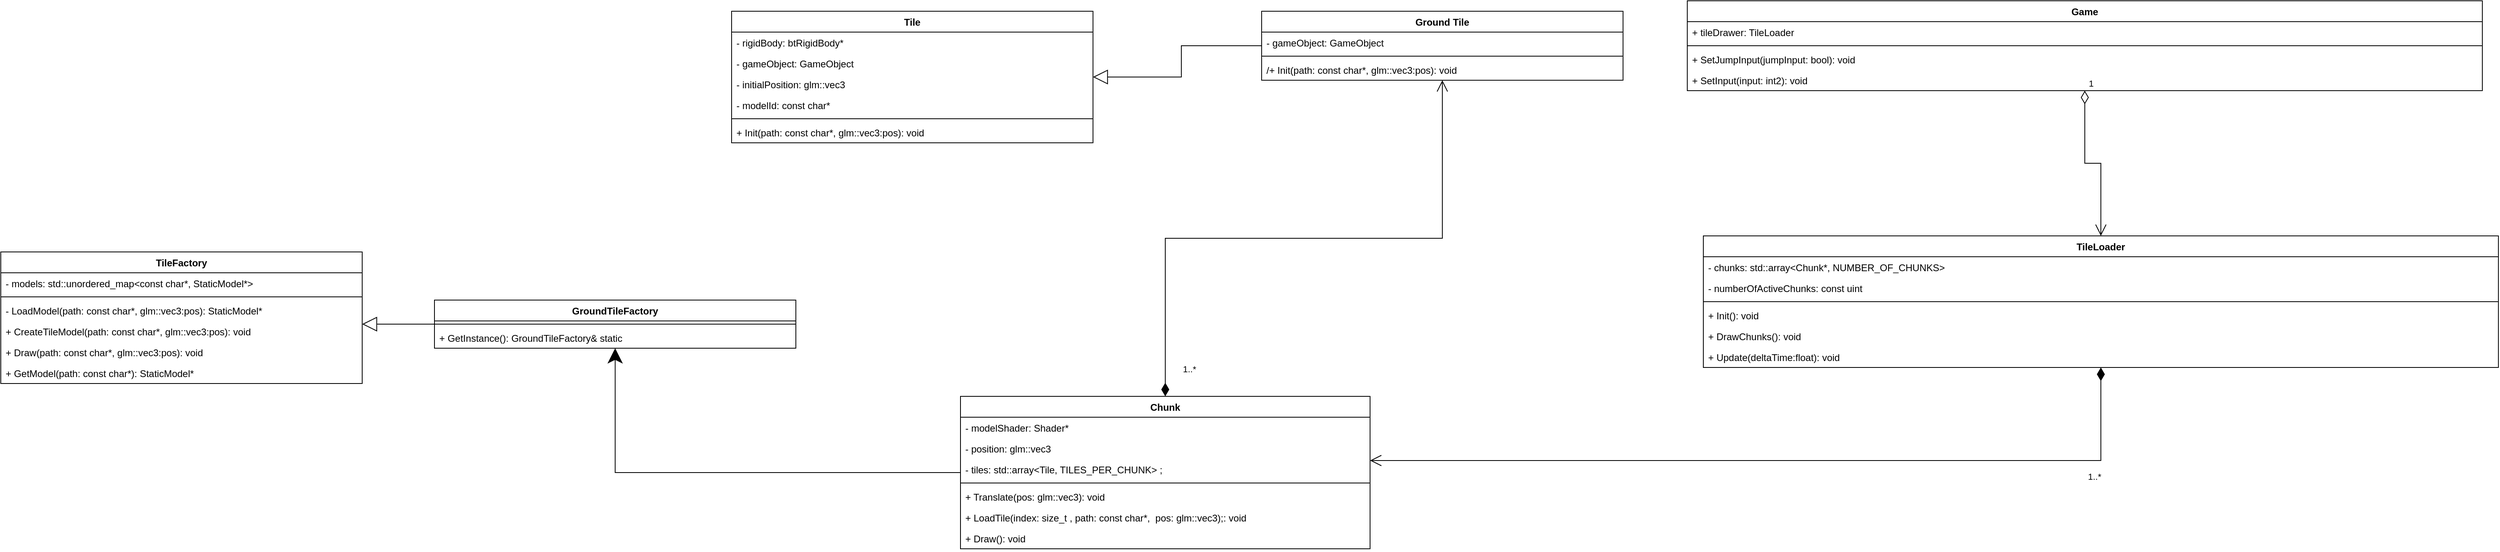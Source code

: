 <mxfile version="22.1.9" type="github">
  <diagram name="Page-1" id="c4acf3e9-155e-7222-9cf6-157b1a14988f">
    <mxGraphModel dx="3136" dy="1995" grid="1" gridSize="10" guides="1" tooltips="1" connect="1" arrows="1" fold="1" page="1" pageScale="1" pageWidth="850" pageHeight="1100" background="none" math="0" shadow="0">
      <root>
        <mxCell id="0" />
        <mxCell id="1" parent="0" />
        <mxCell id="GiUvbHlnb9BjUoea5KkQ-26" value="&lt;div&gt;TileLoader&lt;/div&gt;&lt;div&gt;&lt;br&gt;&lt;/div&gt;" style="swimlane;fontStyle=1;align=center;verticalAlign=top;childLayout=stackLayout;horizontal=1;startSize=26;horizontalStack=0;resizeParent=1;resizeParentMax=0;resizeLast=0;collapsible=1;marginBottom=0;whiteSpace=wrap;html=1;" parent="1" vertex="1">
          <mxGeometry x="500.003" y="-560.0" width="990" height="164" as="geometry" />
        </mxCell>
        <mxCell id="GiUvbHlnb9BjUoea5KkQ-28" value="- chunks: std::array&amp;lt;Chunk*, NUMBER_OF_CHUNKS&amp;gt;" style="text;strokeColor=none;fillColor=none;align=left;verticalAlign=top;spacingLeft=4;spacingRight=4;overflow=hidden;rotatable=0;points=[[0,0.5],[1,0.5]];portConstraint=eastwest;whiteSpace=wrap;html=1;" parent="GiUvbHlnb9BjUoea5KkQ-26" vertex="1">
          <mxGeometry y="26" width="990" height="26" as="geometry" />
        </mxCell>
        <mxCell id="GiUvbHlnb9BjUoea5KkQ-31" value="- numberOfActiveChunks: const uint" style="text;strokeColor=none;fillColor=none;align=left;verticalAlign=top;spacingLeft=4;spacingRight=4;overflow=hidden;rotatable=0;points=[[0,0.5],[1,0.5]];portConstraint=eastwest;whiteSpace=wrap;html=1;" parent="GiUvbHlnb9BjUoea5KkQ-26" vertex="1">
          <mxGeometry y="52" width="990" height="26" as="geometry" />
        </mxCell>
        <mxCell id="GiUvbHlnb9BjUoea5KkQ-40" value="" style="line;strokeWidth=1;fillColor=none;align=left;verticalAlign=middle;spacingTop=-1;spacingLeft=3;spacingRight=3;rotatable=0;labelPosition=right;points=[];portConstraint=eastwest;strokeColor=inherit;" parent="GiUvbHlnb9BjUoea5KkQ-26" vertex="1">
          <mxGeometry y="78" width="990" height="8" as="geometry" />
        </mxCell>
        <mxCell id="GiUvbHlnb9BjUoea5KkQ-41" value="+ Init(): void" style="text;strokeColor=none;fillColor=none;align=left;verticalAlign=top;spacingLeft=4;spacingRight=4;overflow=hidden;rotatable=0;points=[[0,0.5],[1,0.5]];portConstraint=eastwest;whiteSpace=wrap;html=1;" parent="GiUvbHlnb9BjUoea5KkQ-26" vertex="1">
          <mxGeometry y="86" width="990" height="26" as="geometry" />
        </mxCell>
        <mxCell id="GiUvbHlnb9BjUoea5KkQ-127" value="+ DrawChunks(): void" style="text;strokeColor=none;fillColor=none;align=left;verticalAlign=top;spacingLeft=4;spacingRight=4;overflow=hidden;rotatable=0;points=[[0,0.5],[1,0.5]];portConstraint=eastwest;whiteSpace=wrap;html=1;" parent="GiUvbHlnb9BjUoea5KkQ-26" vertex="1">
          <mxGeometry y="112" width="990" height="26" as="geometry" />
        </mxCell>
        <mxCell id="GiUvbHlnb9BjUoea5KkQ-44" value="+ Update(deltaTime:float): void" style="text;strokeColor=none;fillColor=none;align=left;verticalAlign=top;spacingLeft=4;spacingRight=4;overflow=hidden;rotatable=0;points=[[0,0.5],[1,0.5]];portConstraint=eastwest;whiteSpace=wrap;html=1;" parent="GiUvbHlnb9BjUoea5KkQ-26" vertex="1">
          <mxGeometry y="138" width="990" height="26" as="geometry" />
        </mxCell>
        <mxCell id="GiUvbHlnb9BjUoea5KkQ-51" value="Game" style="swimlane;fontStyle=1;align=center;verticalAlign=top;childLayout=stackLayout;horizontal=1;startSize=26;horizontalStack=0;resizeParent=1;resizeParentMax=0;resizeLast=0;collapsible=1;marginBottom=0;whiteSpace=wrap;html=1;" parent="1" vertex="1">
          <mxGeometry x="480.003" y="-853.0" width="990" height="112" as="geometry" />
        </mxCell>
        <mxCell id="GiUvbHlnb9BjUoea5KkQ-52" value="+ tileDrawer: TileLoader" style="text;strokeColor=none;fillColor=none;align=left;verticalAlign=top;spacingLeft=4;spacingRight=4;overflow=hidden;rotatable=0;points=[[0,0.5],[1,0.5]];portConstraint=eastwest;whiteSpace=wrap;html=1;" parent="GiUvbHlnb9BjUoea5KkQ-51" vertex="1">
          <mxGeometry y="26" width="990" height="26" as="geometry" />
        </mxCell>
        <mxCell id="GiUvbHlnb9BjUoea5KkQ-65" value="" style="line;strokeWidth=1;fillColor=none;align=left;verticalAlign=middle;spacingTop=-1;spacingLeft=3;spacingRight=3;rotatable=0;labelPosition=right;points=[];portConstraint=eastwest;strokeColor=inherit;" parent="GiUvbHlnb9BjUoea5KkQ-51" vertex="1">
          <mxGeometry y="52" width="990" height="8" as="geometry" />
        </mxCell>
        <mxCell id="GiUvbHlnb9BjUoea5KkQ-67" value="+ SetJumpInput(jumpInput: bool): void" style="text;strokeColor=none;fillColor=none;align=left;verticalAlign=top;spacingLeft=4;spacingRight=4;overflow=hidden;rotatable=0;points=[[0,0.5],[1,0.5]];portConstraint=eastwest;whiteSpace=wrap;html=1;" parent="GiUvbHlnb9BjUoea5KkQ-51" vertex="1">
          <mxGeometry y="60" width="990" height="26" as="geometry" />
        </mxCell>
        <mxCell id="GiUvbHlnb9BjUoea5KkQ-68" value="+ SetInput(input: int2): void" style="text;strokeColor=none;fillColor=none;align=left;verticalAlign=top;spacingLeft=4;spacingRight=4;overflow=hidden;rotatable=0;points=[[0,0.5],[1,0.5]];portConstraint=eastwest;whiteSpace=wrap;html=1;" parent="GiUvbHlnb9BjUoea5KkQ-51" vertex="1">
          <mxGeometry y="86" width="990" height="26" as="geometry" />
        </mxCell>
        <mxCell id="GiUvbHlnb9BjUoea5KkQ-76" value="1" style="endArrow=open;html=1;endSize=12;startArrow=diamondThin;startSize=14;startFill=0;edgeStyle=orthogonalEdgeStyle;align=left;verticalAlign=bottom;rounded=0;" parent="1" source="GiUvbHlnb9BjUoea5KkQ-51" target="GiUvbHlnb9BjUoea5KkQ-26" edge="1">
          <mxGeometry x="-1" y="3" relative="1" as="geometry">
            <mxPoint x="1020" y="-460" as="sourcePoint" />
            <mxPoint x="1180" y="-460" as="targetPoint" />
          </mxGeometry>
        </mxCell>
        <mxCell id="RWAmsVfRH6jWhoHNJt9g-38" style="edgeStyle=orthogonalEdgeStyle;shape=connector;rounded=0;orthogonalLoop=1;jettySize=auto;html=1;labelBackgroundColor=default;strokeColor=default;align=center;verticalAlign=middle;fontFamily=Helvetica;fontSize=11;fontColor=default;endArrow=classic;endFill=1;endSize=16;" edge="1" parent="1" source="GiUvbHlnb9BjUoea5KkQ-79" target="RWAmsVfRH6jWhoHNJt9g-11">
          <mxGeometry relative="1" as="geometry" />
        </mxCell>
        <mxCell id="GiUvbHlnb9BjUoea5KkQ-79" value="Chunk" style="swimlane;fontStyle=1;align=center;verticalAlign=top;childLayout=stackLayout;horizontal=1;startSize=26;horizontalStack=0;resizeParent=1;resizeParentMax=0;resizeLast=0;collapsible=1;marginBottom=0;whiteSpace=wrap;html=1;" parent="1" vertex="1">
          <mxGeometry x="-425" y="-360" width="510" height="190" as="geometry" />
        </mxCell>
        <mxCell id="GiUvbHlnb9BjUoea5KkQ-80" value="- modelShader: Shader*" style="text;strokeColor=none;fillColor=none;align=left;verticalAlign=top;spacingLeft=4;spacingRight=4;overflow=hidden;rotatable=0;points=[[0,0.5],[1,0.5]];portConstraint=eastwest;whiteSpace=wrap;html=1;" parent="GiUvbHlnb9BjUoea5KkQ-79" vertex="1">
          <mxGeometry y="26" width="510" height="26" as="geometry" />
        </mxCell>
        <mxCell id="GiUvbHlnb9BjUoea5KkQ-89" value="- position: glm::vec3" style="text;strokeColor=none;fillColor=none;align=left;verticalAlign=top;spacingLeft=4;spacingRight=4;overflow=hidden;rotatable=0;points=[[0,0.5],[1,0.5]];portConstraint=eastwest;whiteSpace=wrap;html=1;" parent="GiUvbHlnb9BjUoea5KkQ-79" vertex="1">
          <mxGeometry y="52" width="510" height="26" as="geometry" />
        </mxCell>
        <mxCell id="GiUvbHlnb9BjUoea5KkQ-90" value="- tiles: std::array&amp;lt;Tile, TILES_PER_CHUNK&amp;gt; ;" style="text;strokeColor=none;fillColor=none;align=left;verticalAlign=top;spacingLeft=4;spacingRight=4;overflow=hidden;rotatable=0;points=[[0,0.5],[1,0.5]];portConstraint=eastwest;whiteSpace=wrap;html=1;" parent="GiUvbHlnb9BjUoea5KkQ-79" vertex="1">
          <mxGeometry y="78" width="510" height="26" as="geometry" />
        </mxCell>
        <mxCell id="GiUvbHlnb9BjUoea5KkQ-92" value="" style="line;strokeWidth=1;fillColor=none;align=left;verticalAlign=middle;spacingTop=-1;spacingLeft=3;spacingRight=3;rotatable=0;labelPosition=right;points=[];portConstraint=eastwest;strokeColor=inherit;" parent="GiUvbHlnb9BjUoea5KkQ-79" vertex="1">
          <mxGeometry y="104" width="510" height="8" as="geometry" />
        </mxCell>
        <mxCell id="GiUvbHlnb9BjUoea5KkQ-95" value="+ Translate(pos: glm::vec3): void" style="text;strokeColor=none;fillColor=none;align=left;verticalAlign=top;spacingLeft=4;spacingRight=4;overflow=hidden;rotatable=0;points=[[0,0.5],[1,0.5]];portConstraint=eastwest;whiteSpace=wrap;html=1;" parent="GiUvbHlnb9BjUoea5KkQ-79" vertex="1">
          <mxGeometry y="112" width="510" height="26" as="geometry" />
        </mxCell>
        <mxCell id="GiUvbHlnb9BjUoea5KkQ-96" value="+ LoadTile(index: size_t , path: const char*,&amp;nbsp; pos: glm::vec3);: void" style="text;strokeColor=none;fillColor=none;align=left;verticalAlign=top;spacingLeft=4;spacingRight=4;overflow=hidden;rotatable=0;points=[[0,0.5],[1,0.5]];portConstraint=eastwest;whiteSpace=wrap;html=1;" parent="GiUvbHlnb9BjUoea5KkQ-79" vertex="1">
          <mxGeometry y="138" width="510" height="26" as="geometry" />
        </mxCell>
        <mxCell id="GiUvbHlnb9BjUoea5KkQ-97" value="+ Draw(): void" style="text;strokeColor=none;fillColor=none;align=left;verticalAlign=top;spacingLeft=4;spacingRight=4;overflow=hidden;rotatable=0;points=[[0,0.5],[1,0.5]];portConstraint=eastwest;whiteSpace=wrap;html=1;" parent="GiUvbHlnb9BjUoea5KkQ-79" vertex="1">
          <mxGeometry y="164" width="510" height="26" as="geometry" />
        </mxCell>
        <mxCell id="RWAmsVfRH6jWhoHNJt9g-40" style="edgeStyle=orthogonalEdgeStyle;shape=connector;rounded=0;orthogonalLoop=1;jettySize=auto;html=1;labelBackgroundColor=default;strokeColor=default;align=center;verticalAlign=middle;fontFamily=Helvetica;fontSize=11;fontColor=default;endArrow=block;endFill=0;endSize=16;" edge="1" parent="1" source="GiUvbHlnb9BjUoea5KkQ-102" target="RWAmsVfRH6jWhoHNJt9g-1">
          <mxGeometry relative="1" as="geometry" />
        </mxCell>
        <mxCell id="GiUvbHlnb9BjUoea5KkQ-102" value="Ground Tile" style="swimlane;fontStyle=1;align=center;verticalAlign=top;childLayout=stackLayout;horizontal=1;startSize=26;horizontalStack=0;resizeParent=1;resizeParentMax=0;resizeLast=0;collapsible=1;marginBottom=0;whiteSpace=wrap;html=1;" parent="1" vertex="1">
          <mxGeometry x="-50" y="-840" width="450" height="86" as="geometry" />
        </mxCell>
        <mxCell id="GiUvbHlnb9BjUoea5KkQ-105" value="- gameObject: GameObject" style="text;strokeColor=none;fillColor=none;align=left;verticalAlign=top;spacingLeft=4;spacingRight=4;overflow=hidden;rotatable=0;points=[[0,0.5],[1,0.5]];portConstraint=eastwest;whiteSpace=wrap;html=1;" parent="GiUvbHlnb9BjUoea5KkQ-102" vertex="1">
          <mxGeometry y="26" width="450" height="26" as="geometry" />
        </mxCell>
        <mxCell id="GiUvbHlnb9BjUoea5KkQ-115" value="" style="line;strokeWidth=1;fillColor=none;align=left;verticalAlign=middle;spacingTop=-1;spacingLeft=3;spacingRight=3;rotatable=0;labelPosition=right;points=[];portConstraint=eastwest;strokeColor=inherit;" parent="GiUvbHlnb9BjUoea5KkQ-102" vertex="1">
          <mxGeometry y="52" width="450" height="8" as="geometry" />
        </mxCell>
        <mxCell id="GiUvbHlnb9BjUoea5KkQ-116" value="/+ Init(path: const char*, glm::vec3:pos): void" style="text;strokeColor=none;fillColor=none;align=left;verticalAlign=top;spacingLeft=4;spacingRight=4;overflow=hidden;rotatable=0;points=[[0,0.5],[1,0.5]];portConstraint=eastwest;whiteSpace=wrap;html=1;" parent="GiUvbHlnb9BjUoea5KkQ-102" vertex="1">
          <mxGeometry y="60" width="450" height="26" as="geometry" />
        </mxCell>
        <mxCell id="GiUvbHlnb9BjUoea5KkQ-125" value="1..*" style="endArrow=open;html=1;endSize=12;startArrow=diamondThin;startSize=14;startFill=1;edgeStyle=orthogonalEdgeStyle;align=left;verticalAlign=bottom;rounded=0;" parent="1" source="GiUvbHlnb9BjUoea5KkQ-79" target="GiUvbHlnb9BjUoea5KkQ-102" edge="1">
          <mxGeometry x="-0.932" y="-20" relative="1" as="geometry">
            <mxPoint x="-100" y="-340" as="sourcePoint" />
            <mxPoint x="60" y="-340" as="targetPoint" />
            <mxPoint as="offset" />
          </mxGeometry>
        </mxCell>
        <mxCell id="GiUvbHlnb9BjUoea5KkQ-126" value="1..*" style="endArrow=open;html=1;endSize=12;startArrow=diamondThin;startSize=14;startFill=1;edgeStyle=orthogonalEdgeStyle;align=left;verticalAlign=bottom;rounded=0;" parent="1" source="GiUvbHlnb9BjUoea5KkQ-26" target="GiUvbHlnb9BjUoea5KkQ-79" edge="1">
          <mxGeometry x="-0.739" y="29" relative="1" as="geometry">
            <mxPoint x="180" y="-380" as="sourcePoint" />
            <mxPoint x="340" y="-380" as="targetPoint" />
            <Array as="points">
              <mxPoint x="995" y="-280" />
            </Array>
            <mxPoint as="offset" />
          </mxGeometry>
        </mxCell>
        <mxCell id="RWAmsVfRH6jWhoHNJt9g-1" value="Tile" style="swimlane;fontStyle=1;align=center;verticalAlign=top;childLayout=stackLayout;horizontal=1;startSize=26;horizontalStack=0;resizeParent=1;resizeParentMax=0;resizeLast=0;collapsible=1;marginBottom=0;whiteSpace=wrap;html=1;" vertex="1" parent="1">
          <mxGeometry x="-710" y="-840" width="450" height="164" as="geometry" />
        </mxCell>
        <mxCell id="RWAmsVfRH6jWhoHNJt9g-2" value="- rigidBody: btRigidBody*" style="text;strokeColor=none;fillColor=none;align=left;verticalAlign=top;spacingLeft=4;spacingRight=4;overflow=hidden;rotatable=0;points=[[0,0.5],[1,0.5]];portConstraint=eastwest;whiteSpace=wrap;html=1;" vertex="1" parent="RWAmsVfRH6jWhoHNJt9g-1">
          <mxGeometry y="26" width="450" height="26" as="geometry" />
        </mxCell>
        <mxCell id="RWAmsVfRH6jWhoHNJt9g-4" value="- gameObject: GameObject" style="text;strokeColor=none;fillColor=none;align=left;verticalAlign=top;spacingLeft=4;spacingRight=4;overflow=hidden;rotatable=0;points=[[0,0.5],[1,0.5]];portConstraint=eastwest;whiteSpace=wrap;html=1;" vertex="1" parent="RWAmsVfRH6jWhoHNJt9g-1">
          <mxGeometry y="52" width="450" height="26" as="geometry" />
        </mxCell>
        <mxCell id="RWAmsVfRH6jWhoHNJt9g-5" value="- initialPosition: glm::vec3" style="text;strokeColor=none;fillColor=none;align=left;verticalAlign=top;spacingLeft=4;spacingRight=4;overflow=hidden;rotatable=0;points=[[0,0.5],[1,0.5]];portConstraint=eastwest;whiteSpace=wrap;html=1;" vertex="1" parent="RWAmsVfRH6jWhoHNJt9g-1">
          <mxGeometry y="78" width="450" height="26" as="geometry" />
        </mxCell>
        <mxCell id="RWAmsVfRH6jWhoHNJt9g-39" value="- modelId: const char*" style="text;strokeColor=none;fillColor=none;align=left;verticalAlign=top;spacingLeft=4;spacingRight=4;overflow=hidden;rotatable=0;points=[[0,0.5],[1,0.5]];portConstraint=eastwest;whiteSpace=wrap;html=1;" vertex="1" parent="RWAmsVfRH6jWhoHNJt9g-1">
          <mxGeometry y="104" width="450" height="26" as="geometry" />
        </mxCell>
        <mxCell id="RWAmsVfRH6jWhoHNJt9g-6" value="" style="line;strokeWidth=1;fillColor=none;align=left;verticalAlign=middle;spacingTop=-1;spacingLeft=3;spacingRight=3;rotatable=0;labelPosition=right;points=[];portConstraint=eastwest;strokeColor=inherit;" vertex="1" parent="RWAmsVfRH6jWhoHNJt9g-1">
          <mxGeometry y="130" width="450" height="8" as="geometry" />
        </mxCell>
        <mxCell id="RWAmsVfRH6jWhoHNJt9g-7" value="+ Init(path: const char*, glm::vec3:pos): void" style="text;strokeColor=none;fillColor=none;align=left;verticalAlign=top;spacingLeft=4;spacingRight=4;overflow=hidden;rotatable=0;points=[[0,0.5],[1,0.5]];portConstraint=eastwest;whiteSpace=wrap;html=1;" vertex="1" parent="RWAmsVfRH6jWhoHNJt9g-1">
          <mxGeometry y="138" width="450" height="26" as="geometry" />
        </mxCell>
        <mxCell id="RWAmsVfRH6jWhoHNJt9g-11" value="GroundTileFactory" style="swimlane;fontStyle=1;align=center;verticalAlign=top;childLayout=stackLayout;horizontal=1;startSize=26;horizontalStack=0;resizeParent=1;resizeParentMax=0;resizeLast=0;collapsible=1;marginBottom=0;whiteSpace=wrap;html=1;" vertex="1" parent="1">
          <mxGeometry x="-1080" y="-480" width="450" height="60" as="geometry" />
        </mxCell>
        <mxCell id="RWAmsVfRH6jWhoHNJt9g-16" value="" style="line;strokeWidth=1;fillColor=none;align=left;verticalAlign=middle;spacingTop=-1;spacingLeft=3;spacingRight=3;rotatable=0;labelPosition=right;points=[];portConstraint=eastwest;strokeColor=inherit;" vertex="1" parent="RWAmsVfRH6jWhoHNJt9g-11">
          <mxGeometry y="26" width="450" height="8" as="geometry" />
        </mxCell>
        <mxCell id="RWAmsVfRH6jWhoHNJt9g-33" value="+ GetInstance(): GroundTileFactory&amp;amp; static" style="text;strokeColor=none;fillColor=none;align=left;verticalAlign=top;spacingLeft=4;spacingRight=4;overflow=hidden;rotatable=0;points=[[0,0.5],[1,0.5]];portConstraint=eastwest;whiteSpace=wrap;html=1;" vertex="1" parent="RWAmsVfRH6jWhoHNJt9g-11">
          <mxGeometry y="34" width="450" height="26" as="geometry" />
        </mxCell>
        <mxCell id="RWAmsVfRH6jWhoHNJt9g-21" value="TileFactory" style="swimlane;fontStyle=1;align=center;verticalAlign=top;childLayout=stackLayout;horizontal=1;startSize=26;horizontalStack=0;resizeParent=1;resizeParentMax=0;resizeLast=0;collapsible=1;marginBottom=0;whiteSpace=wrap;html=1;" vertex="1" parent="1">
          <mxGeometry x="-1620" y="-540" width="450" height="164" as="geometry" />
        </mxCell>
        <mxCell id="RWAmsVfRH6jWhoHNJt9g-35" value="- models: std::unordered_map&amp;lt;const char*, StaticModel*&amp;gt;" style="text;strokeColor=none;fillColor=none;align=left;verticalAlign=top;spacingLeft=4;spacingRight=4;overflow=hidden;rotatable=0;points=[[0,0.5],[1,0.5]];portConstraint=eastwest;whiteSpace=wrap;html=1;" vertex="1" parent="RWAmsVfRH6jWhoHNJt9g-21">
          <mxGeometry y="26" width="450" height="26" as="geometry" />
        </mxCell>
        <mxCell id="RWAmsVfRH6jWhoHNJt9g-26" value="" style="line;strokeWidth=1;fillColor=none;align=left;verticalAlign=middle;spacingTop=-1;spacingLeft=3;spacingRight=3;rotatable=0;labelPosition=right;points=[];portConstraint=eastwest;strokeColor=inherit;" vertex="1" parent="RWAmsVfRH6jWhoHNJt9g-21">
          <mxGeometry y="52" width="450" height="8" as="geometry" />
        </mxCell>
        <mxCell id="RWAmsVfRH6jWhoHNJt9g-28" value="- LoadModel(path: const char*, glm::vec3:pos): StaticModel*" style="text;strokeColor=none;fillColor=none;align=left;verticalAlign=top;spacingLeft=4;spacingRight=4;overflow=hidden;rotatable=0;points=[[0,0.5],[1,0.5]];portConstraint=eastwest;whiteSpace=wrap;html=1;" vertex="1" parent="RWAmsVfRH6jWhoHNJt9g-21">
          <mxGeometry y="60" width="450" height="26" as="geometry" />
        </mxCell>
        <mxCell id="RWAmsVfRH6jWhoHNJt9g-34" value="+ CreateTileModel(path: const char*, glm::vec3:pos): void" style="text;strokeColor=none;fillColor=none;align=left;verticalAlign=top;spacingLeft=4;spacingRight=4;overflow=hidden;rotatable=0;points=[[0,0.5],[1,0.5]];portConstraint=eastwest;whiteSpace=wrap;html=1;" vertex="1" parent="RWAmsVfRH6jWhoHNJt9g-21">
          <mxGeometry y="86" width="450" height="26" as="geometry" />
        </mxCell>
        <mxCell id="RWAmsVfRH6jWhoHNJt9g-36" value="+ Draw(path: const char*, glm::vec3:pos): void" style="text;strokeColor=none;fillColor=none;align=left;verticalAlign=top;spacingLeft=4;spacingRight=4;overflow=hidden;rotatable=0;points=[[0,0.5],[1,0.5]];portConstraint=eastwest;whiteSpace=wrap;html=1;" vertex="1" parent="RWAmsVfRH6jWhoHNJt9g-21">
          <mxGeometry y="112" width="450" height="26" as="geometry" />
        </mxCell>
        <mxCell id="RWAmsVfRH6jWhoHNJt9g-30" value="+ GetModel(path: const char*): StaticModel*" style="text;strokeColor=none;fillColor=none;align=left;verticalAlign=top;spacingLeft=4;spacingRight=4;overflow=hidden;rotatable=0;points=[[0,0.5],[1,0.5]];portConstraint=eastwest;whiteSpace=wrap;html=1;" vertex="1" parent="RWAmsVfRH6jWhoHNJt9g-21">
          <mxGeometry y="138" width="450" height="26" as="geometry" />
        </mxCell>
        <mxCell id="RWAmsVfRH6jWhoHNJt9g-32" value="" style="endArrow=block;endSize=16;endFill=0;html=1;rounded=0;edgeStyle=orthogonalEdgeStyle;" edge="1" parent="1" source="RWAmsVfRH6jWhoHNJt9g-11" target="RWAmsVfRH6jWhoHNJt9g-21">
          <mxGeometry width="160" relative="1" as="geometry">
            <mxPoint x="-1050" y="-510" as="sourcePoint" />
            <mxPoint x="-890" y="-510" as="targetPoint" />
            <Array as="points">
              <mxPoint x="-1290" y="-440" />
              <mxPoint x="-1290" y="-440" />
            </Array>
          </mxGeometry>
        </mxCell>
      </root>
    </mxGraphModel>
  </diagram>
</mxfile>
